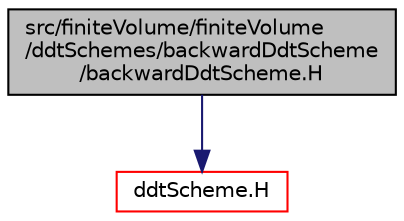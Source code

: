 digraph "src/finiteVolume/finiteVolume/ddtSchemes/backwardDdtScheme/backwardDdtScheme.H"
{
  bgcolor="transparent";
  edge [fontname="Helvetica",fontsize="10",labelfontname="Helvetica",labelfontsize="10"];
  node [fontname="Helvetica",fontsize="10",shape=record];
  Node1 [label="src/finiteVolume/finiteVolume\l/ddtSchemes/backwardDdtScheme\l/backwardDdtScheme.H",height=0.2,width=0.4,color="black", fillcolor="grey75", style="filled", fontcolor="black"];
  Node1 -> Node2 [color="midnightblue",fontsize="10",style="solid",fontname="Helvetica"];
  Node2 [label="ddtScheme.H",height=0.2,width=0.4,color="red",URL="$a05798.html"];
}
